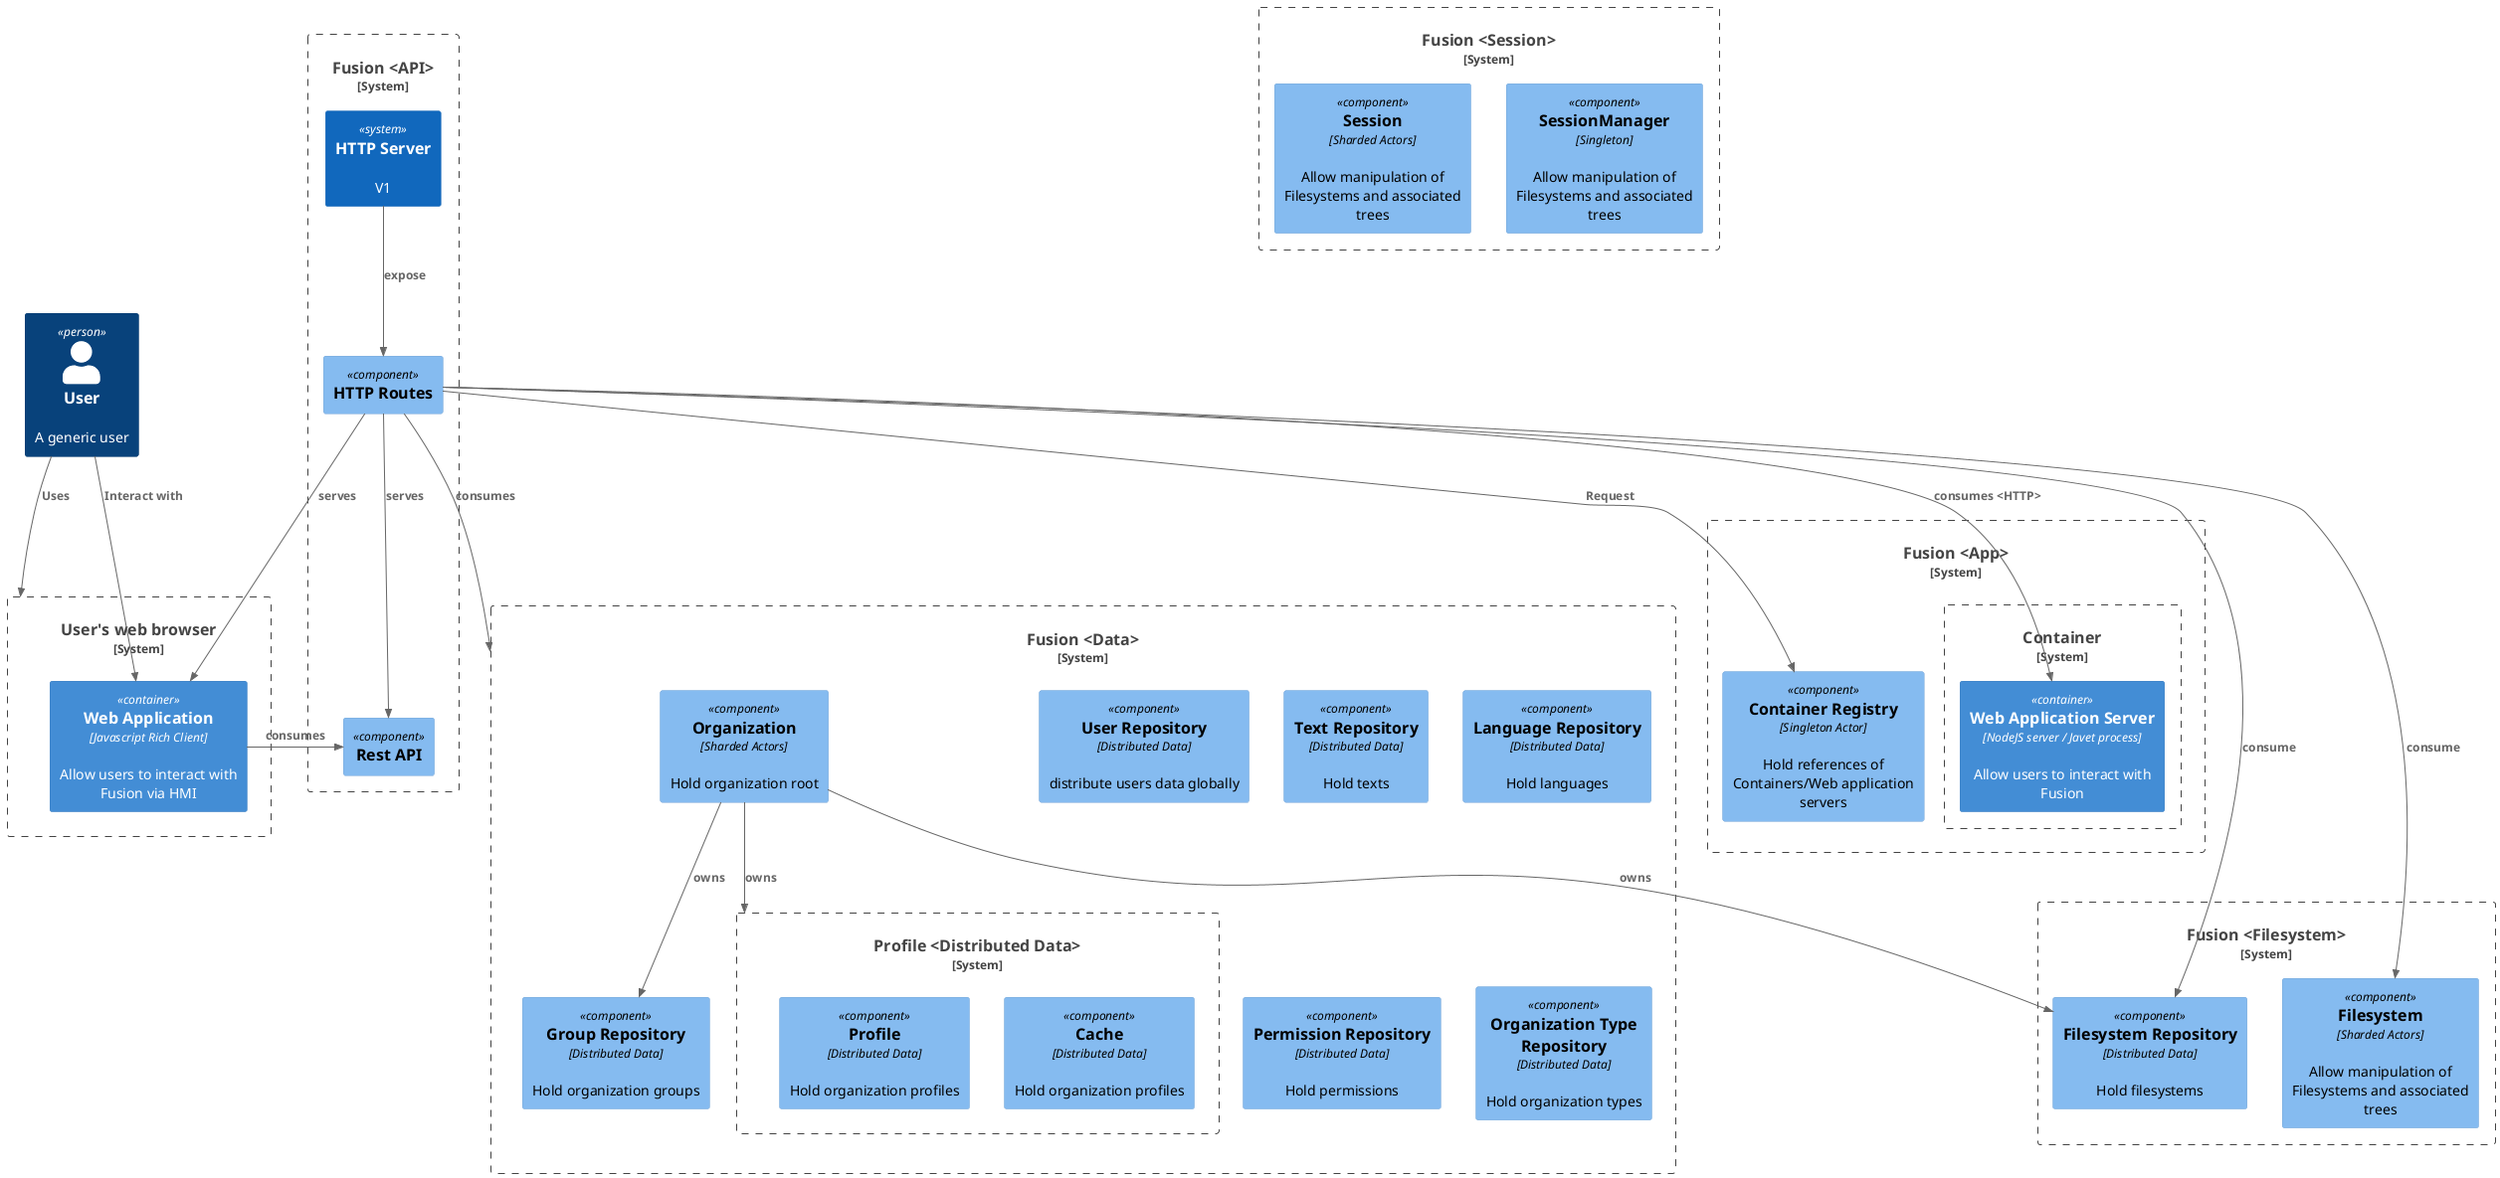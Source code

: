 @startuml fusion-arch-v1
!include <C4/C4_Container>
!include <C4/C4_Component>

Person(user, "User", "A generic user")
System_Boundary(browser, "User's web browser") {

Container(appclient, "Web Application", "Javascript Rich Client", "Allow users to interact with Fusion via HMI")
Rel(user, appclient, "Interact with")
}
Rel(user, browser, "Uses")

System_Boundary(fusiondata, "Fusion <Data>") {

Component(userrep, "User Repository", "Distributed Data", "distribute users data globally")
Component(trep, "Email Repository", "Distributed Data", "Hold emails")
Component(trep, "Text Repository", "Distributed Data", "Hold texts")
Component(lrep, "Language Repository", "Distributed Data", "Hold languages")
Component(arep, "Application Repository", "Distributed Data", "Hold applications")
Component(arep, "Permission Repository", "Distributed Data", "Hold permissions")
Component(otrep, "Organization Type Repository", "Distributed Data", "Hold organization types")
Component(org, "Organization", "Sharded Actors", "Hold organization root")
System_Boundary(profile, "Profile <Distributed Data>") {
    Component(pc, "Cache", "Distributed Data", "Hold organization profiles")
    Component(p, "Profile", "Distributed Data", "Hold organization profiles")
}
Rel(org, profile, "owns")
Component(grep, "Group Repository", "Distributed Data", "Hold organization groups")
Rel(org, grep, "owns")
}

System_Boundary(fusionapi, "Fusion <API>") {
System(http, "HTTP Server", "V1")
Component(routes, "HTTP Routes")
Component(rest, "Rest API")
Rel(http, routes, "expose")
Rel(routes, rest, "serves")
Rel(routes, appclient, "serves")
Rel(appclient, rest, "consumes")
}
Rel(routes, fusiondata, "consumes")

System_Boundary(fusionapp, "Fusion <App>") {
System_Boundary(containeractor, "Container") {
Container(appserv, "Web Application Server", "NodeJS server / Javet process", "Allow users to interact with Fusion")
Rel(routes, appserv, "consumes <HTTP>")
}
Component(appreg, "Container Registry", "Singleton Actor", "Hold references of Containers/Web application servers")
Rel(routes, appreg, "Request")
}

System_Boundary(fusionfs, "Fusion <Filesystem>") {
Component(fs, "Filesystem", "Sharded Actors", "Allow manipulation of Filesystems and associated trees")
Component(fsr, "Filesystem Repository", "Distributed Data", "Hold filesystems")
Rel(org, fsr, "owns")
Rel(routes, fs, "consume")
Rel(routes, fsr, "consume")
}

System_Boundary(fusionsession, "Fusion <Session>") {
Component(sman, "SessionManager", "Singleton", "Allow manipulation of Filesystems and associated trees")
Component(session, "Session", "Sharded Actors", "Allow manipulation of Filesystems and associated trees")
}
@enduml